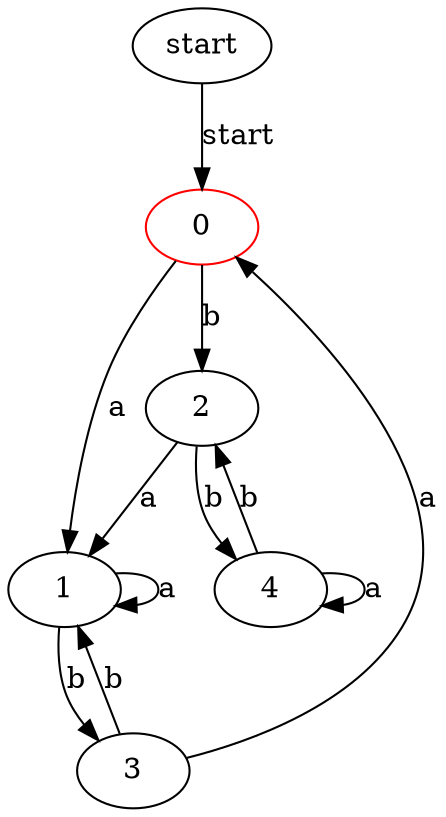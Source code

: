 // minDFA
digraph {
	start [label=start]
	0 [label=0 color=red]
	0 -> 1 [label=a]
	0 -> 2 [label=b]
	3 [label=3]
	3 -> 0 [label=a]
	3 -> 1 [label=b]
	1 [label=1]
	1 -> 1 [label=a]
	1 -> 3 [label=b]
	2 [label=2]
	2 -> 1 [label=a]
	2 -> 4 [label=b]
	4 [label=4]
	4 -> 4 [label=a]
	4 -> 2 [label=b]
	start -> 0 [label=start]
}
